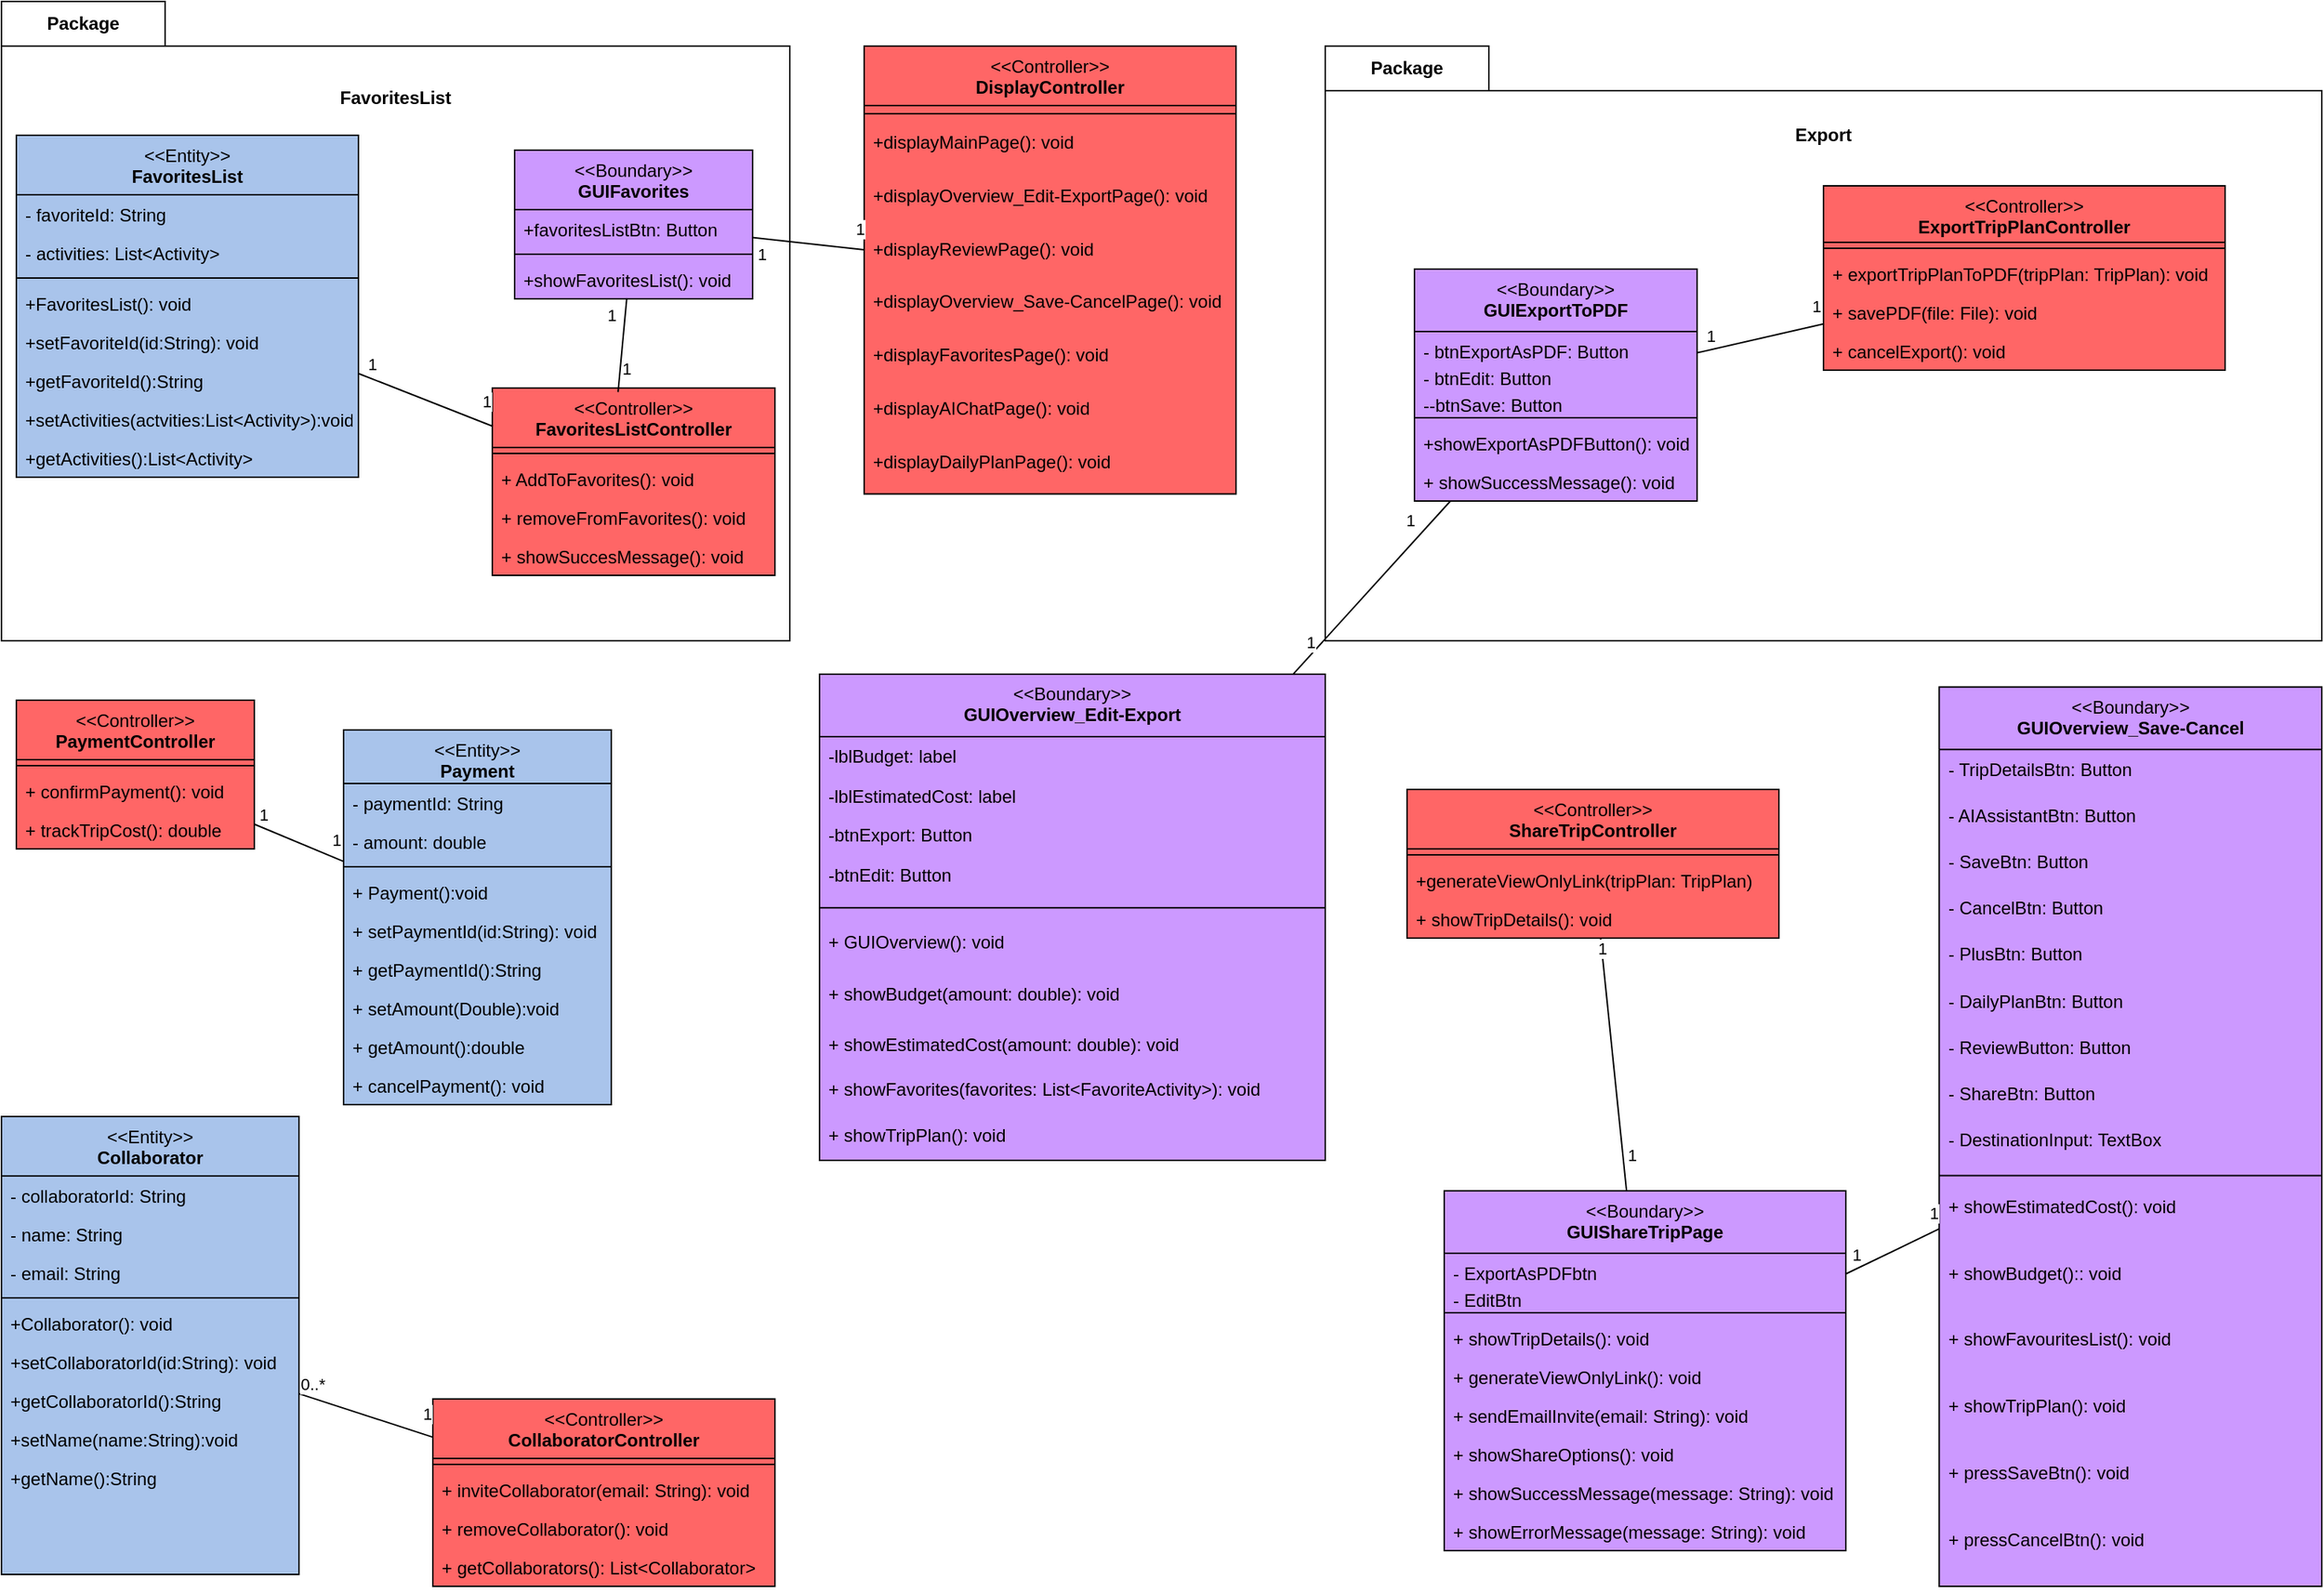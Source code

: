 <mxfile version="27.0.1">
  <diagram id="OCz1P7rmvMZtuBBhULyK" name="Misc.">
    <mxGraphModel dx="261" dy="440" grid="1" gridSize="10" guides="1" tooltips="1" connect="1" arrows="1" fold="1" page="1" pageScale="1" pageWidth="850" pageHeight="1100" math="0" shadow="0">
      <root>
        <mxCell id="0" />
        <mxCell id="1" parent="0" />
        <mxCell id="Nj9UKXpMkEq9dp0DdU1a-1" value="Package" style="shape=folder;fontStyle=1;tabWidth=110;tabHeight=30;tabPosition=left;html=1;boundedLbl=1;labelInHeader=1;container=1;collapsible=0;whiteSpace=wrap;" parent="1" vertex="1">
          <mxGeometry x="930" y="10" width="530" height="430" as="geometry" />
        </mxCell>
        <mxCell id="Nj9UKXpMkEq9dp0DdU1a-2" value="&lt;b&gt;FavoritesList&lt;/b&gt;" style="html=1;strokeColor=none;resizeWidth=1;resizeHeight=1;fillColor=none;part=1;connectable=0;allowArrows=0;deletable=0;whiteSpace=wrap;" parent="Nj9UKXpMkEq9dp0DdU1a-1" vertex="1">
          <mxGeometry width="530" height="70" relative="1" as="geometry">
            <mxPoint y="30" as="offset" />
          </mxGeometry>
        </mxCell>
        <mxCell id="Nj9UKXpMkEq9dp0DdU1a-3" value="&lt;div&gt;&lt;span style=&quot;font-weight: normal;&quot;&gt;&amp;lt;&amp;lt;Entity&amp;gt;&amp;gt;&lt;/span&gt;&lt;/div&gt;FavoritesList" style="swimlane;fontStyle=1;align=center;verticalAlign=top;childLayout=stackLayout;horizontal=1;startSize=40;horizontalStack=0;resizeParent=1;resizeParentMax=0;resizeLast=0;collapsible=1;marginBottom=0;whiteSpace=wrap;html=1;fillStyle=auto;strokeColor=default;swimlaneFillColor=#A9C4EB;fontFamily=Helvetica;fontSize=12;fontColor=default;fillColor=#A9C4EB;" parent="Nj9UKXpMkEq9dp0DdU1a-1" vertex="1">
          <mxGeometry x="10" y="90" width="230" height="230" as="geometry" />
        </mxCell>
        <mxCell id="Nj9UKXpMkEq9dp0DdU1a-4" value="- favoriteId: String&amp;nbsp;" style="text;align=left;verticalAlign=top;spacingLeft=4;spacingRight=4;overflow=hidden;rotatable=0;points=[[0,0.5],[1,0.5]];portConstraint=eastwest;whiteSpace=wrap;html=1;fillStyle=auto;fontFamily=Helvetica;fontSize=12;fontColor=default;fontStyle=0;horizontal=1;" parent="Nj9UKXpMkEq9dp0DdU1a-3" vertex="1">
          <mxGeometry y="40" width="230" height="26" as="geometry" />
        </mxCell>
        <mxCell id="Nj9UKXpMkEq9dp0DdU1a-5" value="- activities: List&amp;lt;Activity&amp;gt;" style="text;align=left;verticalAlign=top;spacingLeft=4;spacingRight=4;overflow=hidden;rotatable=0;points=[[0,0.5],[1,0.5]];portConstraint=eastwest;whiteSpace=wrap;html=1;fillStyle=auto;fontFamily=Helvetica;fontSize=12;fontColor=default;fontStyle=0;horizontal=1;" parent="Nj9UKXpMkEq9dp0DdU1a-3" vertex="1">
          <mxGeometry y="66" width="230" height="26" as="geometry" />
        </mxCell>
        <mxCell id="Nj9UKXpMkEq9dp0DdU1a-6" value="" style="line;strokeWidth=1;align=center;verticalAlign=top;spacingTop=-1;spacingLeft=3;spacingRight=3;rotatable=0;labelPosition=right;points=[];portConstraint=eastwest;fillStyle=auto;strokeColor=default;swimlaneFillColor=#A9C4EB;fontFamily=Helvetica;fontSize=12;fontColor=default;fontStyle=1;horizontal=1;fillColor=#A9C4EB;" parent="Nj9UKXpMkEq9dp0DdU1a-3" vertex="1">
          <mxGeometry y="92" width="230" height="8" as="geometry" />
        </mxCell>
        <mxCell id="Nj9UKXpMkEq9dp0DdU1a-7" value="+FavoritesList(): void" style="text;align=left;verticalAlign=top;spacingLeft=4;spacingRight=4;overflow=hidden;rotatable=0;points=[[0,0.5],[1,0.5]];portConstraint=eastwest;whiteSpace=wrap;html=1;fillStyle=auto;fontFamily=Helvetica;fontSize=12;fontColor=default;fontStyle=0;horizontal=1;" parent="Nj9UKXpMkEq9dp0DdU1a-3" vertex="1">
          <mxGeometry y="100" width="230" height="26" as="geometry" />
        </mxCell>
        <mxCell id="Nj9UKXpMkEq9dp0DdU1a-8" value="+setFavoriteId(id:String): void" style="text;align=left;verticalAlign=top;spacingLeft=4;spacingRight=4;overflow=hidden;rotatable=0;points=[[0,0.5],[1,0.5]];portConstraint=eastwest;whiteSpace=wrap;html=1;fillStyle=auto;fontFamily=Helvetica;fontSize=12;fontColor=default;fontStyle=0;horizontal=1;" parent="Nj9UKXpMkEq9dp0DdU1a-3" vertex="1">
          <mxGeometry y="126" width="230" height="26" as="geometry" />
        </mxCell>
        <mxCell id="Nj9UKXpMkEq9dp0DdU1a-9" value="+getFavoriteId():String" style="text;align=left;verticalAlign=top;spacingLeft=4;spacingRight=4;overflow=hidden;rotatable=0;points=[[0,0.5],[1,0.5]];portConstraint=eastwest;whiteSpace=wrap;html=1;fillStyle=auto;fontFamily=Helvetica;fontSize=12;fontColor=default;fontStyle=0;horizontal=1;" parent="Nj9UKXpMkEq9dp0DdU1a-3" vertex="1">
          <mxGeometry y="152" width="230" height="26" as="geometry" />
        </mxCell>
        <mxCell id="Nj9UKXpMkEq9dp0DdU1a-10" value="+setActivities(actvities:List&amp;lt;Activity&amp;gt;):void" style="text;align=left;verticalAlign=top;spacingLeft=4;spacingRight=4;overflow=hidden;rotatable=0;points=[[0,0.5],[1,0.5]];portConstraint=eastwest;whiteSpace=wrap;html=1;fillStyle=auto;fontFamily=Helvetica;fontSize=12;fontColor=default;fontStyle=0;horizontal=1;" parent="Nj9UKXpMkEq9dp0DdU1a-3" vertex="1">
          <mxGeometry y="178" width="230" height="26" as="geometry" />
        </mxCell>
        <mxCell id="Nj9UKXpMkEq9dp0DdU1a-11" value="+getActivities():List&amp;lt;Activity&amp;gt;" style="text;align=left;verticalAlign=top;spacingLeft=4;spacingRight=4;overflow=hidden;rotatable=0;points=[[0,0.5],[1,0.5]];portConstraint=eastwest;whiteSpace=wrap;html=1;fillStyle=auto;fontFamily=Helvetica;fontSize=12;fontColor=default;fontStyle=0;horizontal=1;" parent="Nj9UKXpMkEq9dp0DdU1a-3" vertex="1">
          <mxGeometry y="204" width="230" height="26" as="geometry" />
        </mxCell>
        <mxCell id="Nj9UKXpMkEq9dp0DdU1a-12" value="&lt;div&gt;&lt;span style=&quot;font-weight: normal;&quot;&gt;&amp;lt;&amp;lt;Controller&amp;gt;&amp;gt;&lt;/span&gt;&lt;/div&gt;FavoritesListController" style="swimlane;fontStyle=1;align=center;verticalAlign=top;childLayout=stackLayout;horizontal=1;startSize=40;horizontalStack=0;resizeParent=1;resizeParentMax=0;resizeLast=0;collapsible=1;marginBottom=0;whiteSpace=wrap;html=1;strokeColor=default;swimlaneFillColor=#FF6666;fontFamily=Helvetica;fontSize=12;fontColor=default;fillColor=#FF6666;" parent="Nj9UKXpMkEq9dp0DdU1a-1" vertex="1">
          <mxGeometry x="330" y="260" width="190" height="126" as="geometry" />
        </mxCell>
        <mxCell id="Nj9UKXpMkEq9dp0DdU1a-13" value="" style="line;strokeWidth=1;fillColor=#FF6666;align=center;verticalAlign=top;spacingTop=-1;spacingLeft=3;spacingRight=3;rotatable=0;labelPosition=right;points=[];portConstraint=eastwest;strokeColor=default;swimlaneFillColor=#FF6666;fontFamily=Helvetica;fontSize=12;fontColor=default;fontStyle=1;horizontal=1;" parent="Nj9UKXpMkEq9dp0DdU1a-12" vertex="1">
          <mxGeometry y="40" width="190" height="8" as="geometry" />
        </mxCell>
        <mxCell id="Nj9UKXpMkEq9dp0DdU1a-14" value="+ AddToFavorites(): void" style="text;strokeColor=none;fillColor=none;align=left;verticalAlign=top;spacingLeft=4;spacingRight=4;overflow=hidden;rotatable=0;points=[[0,0.5],[1,0.5]];portConstraint=eastwest;whiteSpace=wrap;html=1;fontFamily=Helvetica;fontSize=12;fontColor=default;fontStyle=0;horizontal=1;" parent="Nj9UKXpMkEq9dp0DdU1a-12" vertex="1">
          <mxGeometry y="48" width="190" height="26" as="geometry" />
        </mxCell>
        <mxCell id="Nj9UKXpMkEq9dp0DdU1a-15" value="+ removeFromFavorites(): void" style="text;strokeColor=none;fillColor=none;align=left;verticalAlign=top;spacingLeft=4;spacingRight=4;overflow=hidden;rotatable=0;points=[[0,0.5],[1,0.5]];portConstraint=eastwest;whiteSpace=wrap;html=1;fontFamily=Helvetica;fontSize=12;fontColor=default;fontStyle=0;horizontal=1;" parent="Nj9UKXpMkEq9dp0DdU1a-12" vertex="1">
          <mxGeometry y="74" width="190" height="26" as="geometry" />
        </mxCell>
        <mxCell id="Nj9UKXpMkEq9dp0DdU1a-16" value="+ showSuccesMessage(): void" style="text;strokeColor=none;fillColor=none;align=left;verticalAlign=top;spacingLeft=4;spacingRight=4;overflow=hidden;rotatable=0;points=[[0,0.5],[1,0.5]];portConstraint=eastwest;whiteSpace=wrap;html=1;fontFamily=Helvetica;fontSize=12;fontColor=default;fontStyle=0;horizontal=1;" parent="Nj9UKXpMkEq9dp0DdU1a-12" vertex="1">
          <mxGeometry y="100" width="190" height="26" as="geometry" />
        </mxCell>
        <mxCell id="t4q9gU3pqCjdryQjVGfr-1" value="" style="endArrow=none;html=1;rounded=0;" parent="Nj9UKXpMkEq9dp0DdU1a-1" source="Nj9UKXpMkEq9dp0DdU1a-12" target="Nj9UKXpMkEq9dp0DdU1a-3" edge="1">
          <mxGeometry relative="1" as="geometry">
            <mxPoint x="-240" y="302" as="sourcePoint" />
            <mxPoint x="-540" y="280" as="targetPoint" />
          </mxGeometry>
        </mxCell>
        <mxCell id="t4q9gU3pqCjdryQjVGfr-2" value="1" style="edgeLabel;html=1;align=center;verticalAlign=middle;resizable=0;points=[];" parent="t4q9gU3pqCjdryQjVGfr-1" connectable="0" vertex="1">
          <mxGeometry x="0.799" y="1" relative="1" as="geometry">
            <mxPoint y="-11" as="offset" />
          </mxGeometry>
        </mxCell>
        <mxCell id="t4q9gU3pqCjdryQjVGfr-3" value="1" style="edgeLabel;html=1;align=center;verticalAlign=middle;resizable=0;points=[];" parent="t4q9gU3pqCjdryQjVGfr-1" connectable="0" vertex="1">
          <mxGeometry x="-0.841" y="-3" relative="1" as="geometry">
            <mxPoint x="2" y="-11" as="offset" />
          </mxGeometry>
        </mxCell>
        <mxCell id="DK41_B0zvULmVPki6187-1" value="&lt;div&gt;&lt;span style=&quot;font-weight: normal;&quot;&gt;&amp;lt;&amp;lt;Boundary&amp;gt;&amp;gt;&lt;/span&gt;&lt;/div&gt;GUIFavorites" style="swimlane;fontStyle=1;align=center;verticalAlign=top;childLayout=stackLayout;horizontal=1;startSize=40;horizontalStack=0;resizeParent=1;resizeParentMax=0;resizeLast=0;collapsible=1;marginBottom=0;whiteSpace=wrap;html=1;swimlaneFillColor=#CC99FF;fillColor=#CC99FF;" parent="Nj9UKXpMkEq9dp0DdU1a-1" vertex="1">
          <mxGeometry x="345" y="100" width="160" height="100" as="geometry" />
        </mxCell>
        <mxCell id="DK41_B0zvULmVPki6187-2" value="+favoritesListBtn: Button" style="text;strokeColor=none;fillColor=none;align=left;verticalAlign=top;spacingLeft=4;spacingRight=4;overflow=hidden;rotatable=0;points=[[0,0.5],[1,0.5]];portConstraint=eastwest;whiteSpace=wrap;html=1;" parent="DK41_B0zvULmVPki6187-1" vertex="1">
          <mxGeometry y="40" width="160" height="26" as="geometry" />
        </mxCell>
        <mxCell id="DK41_B0zvULmVPki6187-3" value="" style="line;strokeWidth=1;fillColor=none;align=left;verticalAlign=middle;spacingTop=-1;spacingLeft=3;spacingRight=3;rotatable=0;labelPosition=right;points=[];portConstraint=eastwest;strokeColor=inherit;" parent="DK41_B0zvULmVPki6187-1" vertex="1">
          <mxGeometry y="66" width="160" height="8" as="geometry" />
        </mxCell>
        <mxCell id="DK41_B0zvULmVPki6187-4" value="&lt;div&gt;+showFavoritesList(): void&lt;/div&gt;" style="text;strokeColor=none;fillColor=none;align=left;verticalAlign=top;spacingLeft=4;spacingRight=4;overflow=hidden;rotatable=0;points=[[0,0.5],[1,0.5]];portConstraint=eastwest;whiteSpace=wrap;html=1;" parent="DK41_B0zvULmVPki6187-1" vertex="1">
          <mxGeometry y="74" width="160" height="26" as="geometry" />
        </mxCell>
        <mxCell id="DK41_B0zvULmVPki6187-5" value="" style="endArrow=none;html=1;rounded=0;exitX=0.445;exitY=0.021;exitDx=0;exitDy=0;exitPerimeter=0;" parent="Nj9UKXpMkEq9dp0DdU1a-1" source="Nj9UKXpMkEq9dp0DdU1a-12" target="DK41_B0zvULmVPki6187-1" edge="1">
          <mxGeometry relative="1" as="geometry">
            <mxPoint x="340" y="296" as="sourcePoint" />
            <mxPoint x="250" y="260" as="targetPoint" />
          </mxGeometry>
        </mxCell>
        <mxCell id="DK41_B0zvULmVPki6187-6" value="1" style="edgeLabel;html=1;align=center;verticalAlign=middle;resizable=0;points=[];" parent="DK41_B0zvULmVPki6187-5" connectable="0" vertex="1">
          <mxGeometry x="0.799" y="1" relative="1" as="geometry">
            <mxPoint x="-9" y="4" as="offset" />
          </mxGeometry>
        </mxCell>
        <mxCell id="DK41_B0zvULmVPki6187-7" value="1" style="edgeLabel;html=1;align=center;verticalAlign=middle;resizable=0;points=[];" parent="DK41_B0zvULmVPki6187-5" connectable="0" vertex="1">
          <mxGeometry x="-0.841" y="-3" relative="1" as="geometry">
            <mxPoint x="2" y="-11" as="offset" />
          </mxGeometry>
        </mxCell>
        <mxCell id="r5ImnMp_yEsHEYxGEZ36-1" value="&lt;div&gt;&lt;span style=&quot;font-weight: normal;&quot;&gt;&amp;lt;&amp;lt;Controller&amp;gt;&amp;gt;&lt;/span&gt;&lt;/div&gt;PaymentController" style="swimlane;fontStyle=1;align=center;verticalAlign=top;childLayout=stackLayout;horizontal=1;startSize=40;horizontalStack=0;resizeParent=1;resizeParentMax=0;resizeLast=0;collapsible=1;marginBottom=0;whiteSpace=wrap;html=1;swimlaneFillColor=#FF6666;fillColor=#FF6666;" parent="1" vertex="1">
          <mxGeometry x="940" y="480" width="160" height="100" as="geometry" />
        </mxCell>
        <mxCell id="r5ImnMp_yEsHEYxGEZ36-2" value="" style="line;strokeWidth=1;fillColor=none;align=left;verticalAlign=middle;spacingTop=-1;spacingLeft=3;spacingRight=3;rotatable=0;labelPosition=right;points=[];portConstraint=eastwest;strokeColor=inherit;" parent="r5ImnMp_yEsHEYxGEZ36-1" vertex="1">
          <mxGeometry y="40" width="160" height="8" as="geometry" />
        </mxCell>
        <mxCell id="r5ImnMp_yEsHEYxGEZ36-3" value="+ confirmPayment(): void" style="text;strokeColor=none;fillColor=none;align=left;verticalAlign=top;spacingLeft=4;spacingRight=4;overflow=hidden;rotatable=0;points=[[0,0.5],[1,0.5]];portConstraint=eastwest;whiteSpace=wrap;html=1;" parent="r5ImnMp_yEsHEYxGEZ36-1" vertex="1">
          <mxGeometry y="48" width="160" height="26" as="geometry" />
        </mxCell>
        <mxCell id="r5ImnMp_yEsHEYxGEZ36-4" value="+ trackTripCost(): double" style="text;strokeColor=none;fillColor=none;align=left;verticalAlign=top;spacingLeft=4;spacingRight=4;overflow=hidden;rotatable=0;points=[[0,0.5],[1,0.5]];portConstraint=eastwest;whiteSpace=wrap;html=1;" parent="r5ImnMp_yEsHEYxGEZ36-1" vertex="1">
          <mxGeometry y="74" width="160" height="26" as="geometry" />
        </mxCell>
        <mxCell id="r5ImnMp_yEsHEYxGEZ36-5" value="&lt;div&gt;&lt;span style=&quot;font-weight: normal;&quot;&gt;&amp;lt;&amp;lt;Entity&amp;gt;&amp;gt;&lt;/span&gt;&lt;/div&gt;Payment" style="swimlane;fontStyle=1;align=center;verticalAlign=top;childLayout=stackLayout;horizontal=1;startSize=36;horizontalStack=0;resizeParent=1;resizeParentMax=0;resizeLast=0;collapsible=1;marginBottom=0;whiteSpace=wrap;html=1;fillStyle=auto;strokeColor=default;swimlaneFillColor=#A9C4EB;fontFamily=Helvetica;fontSize=12;fontColor=default;fillColor=#A9C4EB;" parent="1" vertex="1">
          <mxGeometry x="1160" y="500" width="180" height="252" as="geometry" />
        </mxCell>
        <mxCell id="r5ImnMp_yEsHEYxGEZ36-6" value="- paymentId: String" style="text;align=left;verticalAlign=top;spacingLeft=4;spacingRight=4;overflow=hidden;rotatable=0;points=[[0,0.5],[1,0.5]];portConstraint=eastwest;whiteSpace=wrap;html=1;fillStyle=auto;fontFamily=Helvetica;fontSize=12;fontColor=default;fontStyle=0;horizontal=1;" parent="r5ImnMp_yEsHEYxGEZ36-5" vertex="1">
          <mxGeometry y="36" width="180" height="26" as="geometry" />
        </mxCell>
        <mxCell id="r5ImnMp_yEsHEYxGEZ36-7" value="- amount: double" style="text;align=left;verticalAlign=top;spacingLeft=4;spacingRight=4;overflow=hidden;rotatable=0;points=[[0,0.5],[1,0.5]];portConstraint=eastwest;whiteSpace=wrap;html=1;fillStyle=auto;fontFamily=Helvetica;fontSize=12;fontColor=default;fontStyle=0;horizontal=1;" parent="r5ImnMp_yEsHEYxGEZ36-5" vertex="1">
          <mxGeometry y="62" width="180" height="26" as="geometry" />
        </mxCell>
        <mxCell id="r5ImnMp_yEsHEYxGEZ36-8" value="" style="line;strokeWidth=1;align=center;verticalAlign=top;spacingTop=-1;spacingLeft=3;spacingRight=3;rotatable=0;labelPosition=right;points=[];portConstraint=eastwest;fillStyle=auto;strokeColor=default;swimlaneFillColor=#A9C4EB;fontFamily=Helvetica;fontSize=12;fontColor=default;fontStyle=1;horizontal=1;fillColor=#A9C4EB;" parent="r5ImnMp_yEsHEYxGEZ36-5" vertex="1">
          <mxGeometry y="88" width="180" height="8" as="geometry" />
        </mxCell>
        <mxCell id="r5ImnMp_yEsHEYxGEZ36-9" value="+ Payment():void" style="text;align=left;verticalAlign=top;spacingLeft=4;spacingRight=4;overflow=hidden;rotatable=0;points=[[0,0.5],[1,0.5]];portConstraint=eastwest;whiteSpace=wrap;html=1;fillStyle=auto;fontFamily=Helvetica;fontSize=12;fontColor=default;fontStyle=0;horizontal=1;" parent="r5ImnMp_yEsHEYxGEZ36-5" vertex="1">
          <mxGeometry y="96" width="180" height="26" as="geometry" />
        </mxCell>
        <mxCell id="r5ImnMp_yEsHEYxGEZ36-10" value="+ setPaymentId(id:String): void" style="text;align=left;verticalAlign=top;spacingLeft=4;spacingRight=4;overflow=hidden;rotatable=0;points=[[0,0.5],[1,0.5]];portConstraint=eastwest;whiteSpace=wrap;html=1;fillStyle=auto;fontFamily=Helvetica;fontSize=12;fontColor=default;fontStyle=0;horizontal=1;" parent="r5ImnMp_yEsHEYxGEZ36-5" vertex="1">
          <mxGeometry y="122" width="180" height="26" as="geometry" />
        </mxCell>
        <mxCell id="r5ImnMp_yEsHEYxGEZ36-11" value="+ getPaymentId():String" style="text;align=left;verticalAlign=top;spacingLeft=4;spacingRight=4;overflow=hidden;rotatable=0;points=[[0,0.5],[1,0.5]];portConstraint=eastwest;whiteSpace=wrap;html=1;fillStyle=auto;fontFamily=Helvetica;fontSize=12;fontColor=default;fontStyle=0;horizontal=1;" parent="r5ImnMp_yEsHEYxGEZ36-5" vertex="1">
          <mxGeometry y="148" width="180" height="26" as="geometry" />
        </mxCell>
        <mxCell id="r5ImnMp_yEsHEYxGEZ36-12" value="+ setAmount(Double):void" style="text;align=left;verticalAlign=top;spacingLeft=4;spacingRight=4;overflow=hidden;rotatable=0;points=[[0,0.5],[1,0.5]];portConstraint=eastwest;whiteSpace=wrap;html=1;fillStyle=auto;fontFamily=Helvetica;fontSize=12;fontColor=default;fontStyle=0;horizontal=1;" parent="r5ImnMp_yEsHEYxGEZ36-5" vertex="1">
          <mxGeometry y="174" width="180" height="26" as="geometry" />
        </mxCell>
        <mxCell id="r5ImnMp_yEsHEYxGEZ36-13" value="+ getAmount():double" style="text;align=left;verticalAlign=top;spacingLeft=4;spacingRight=4;overflow=hidden;rotatable=0;points=[[0,0.5],[1,0.5]];portConstraint=eastwest;whiteSpace=wrap;html=1;fillStyle=auto;fontFamily=Helvetica;fontSize=12;fontColor=default;fontStyle=0;horizontal=1;" parent="r5ImnMp_yEsHEYxGEZ36-5" vertex="1">
          <mxGeometry y="200" width="180" height="26" as="geometry" />
        </mxCell>
        <mxCell id="r5ImnMp_yEsHEYxGEZ36-14" value="+ cancelPayment(): void" style="text;align=left;verticalAlign=top;spacingLeft=4;spacingRight=4;overflow=hidden;rotatable=0;points=[[0,0.5],[1,0.5]];portConstraint=eastwest;whiteSpace=wrap;html=1;fillStyle=auto;fontFamily=Helvetica;fontSize=12;fontColor=default;fontStyle=0;horizontal=1;" parent="r5ImnMp_yEsHEYxGEZ36-5" vertex="1">
          <mxGeometry y="226" width="180" height="26" as="geometry" />
        </mxCell>
        <mxCell id="N2tU5_p3Ip1Ud2DdEB64-1" value="&lt;div&gt;&lt;span style=&quot;font-weight: normal;&quot;&gt;&amp;lt;&amp;lt;Entity&amp;gt;&amp;gt;&lt;/span&gt;&lt;/div&gt;Collaborator" style="swimlane;fontStyle=1;align=center;verticalAlign=top;childLayout=stackLayout;horizontal=1;startSize=40;horizontalStack=0;resizeParent=1;resizeParentMax=0;resizeLast=0;collapsible=1;marginBottom=0;whiteSpace=wrap;html=1;fillStyle=auto;strokeColor=default;swimlaneFillColor=#A9C4EB;fontFamily=Helvetica;fontSize=12;fontColor=default;fillColor=#A9C4EB;" parent="1" vertex="1">
          <mxGeometry x="930" y="760" width="200" height="308" as="geometry" />
        </mxCell>
        <mxCell id="N2tU5_p3Ip1Ud2DdEB64-2" value="- collaboratorId: String" style="text;align=left;verticalAlign=top;spacingLeft=4;spacingRight=4;overflow=hidden;rotatable=0;points=[[0,0.5],[1,0.5]];portConstraint=eastwest;whiteSpace=wrap;html=1;fillStyle=auto;fontFamily=Helvetica;fontSize=12;fontColor=default;fontStyle=0;horizontal=1;" parent="N2tU5_p3Ip1Ud2DdEB64-1" vertex="1">
          <mxGeometry y="40" width="200" height="26" as="geometry" />
        </mxCell>
        <mxCell id="N2tU5_p3Ip1Ud2DdEB64-3" value="- name: String" style="text;align=left;verticalAlign=top;spacingLeft=4;spacingRight=4;overflow=hidden;rotatable=0;points=[[0,0.5],[1,0.5]];portConstraint=eastwest;whiteSpace=wrap;html=1;fillStyle=auto;fontFamily=Helvetica;fontSize=12;fontColor=default;fontStyle=0;horizontal=1;" parent="N2tU5_p3Ip1Ud2DdEB64-1" vertex="1">
          <mxGeometry y="66" width="200" height="26" as="geometry" />
        </mxCell>
        <mxCell id="N2tU5_p3Ip1Ud2DdEB64-4" value="- email: String" style="text;align=left;verticalAlign=top;spacingLeft=4;spacingRight=4;overflow=hidden;rotatable=0;points=[[0,0.5],[1,0.5]];portConstraint=eastwest;whiteSpace=wrap;html=1;fillStyle=auto;fontFamily=Helvetica;fontSize=12;fontColor=default;fontStyle=0;horizontal=1;" parent="N2tU5_p3Ip1Ud2DdEB64-1" vertex="1">
          <mxGeometry y="92" width="200" height="26" as="geometry" />
        </mxCell>
        <mxCell id="N2tU5_p3Ip1Ud2DdEB64-5" value="" style="line;strokeWidth=1;align=center;verticalAlign=top;spacingTop=-1;spacingLeft=3;spacingRight=3;rotatable=0;labelPosition=right;points=[];portConstraint=eastwest;fillStyle=auto;strokeColor=default;swimlaneFillColor=#A9C4EB;fontFamily=Helvetica;fontSize=12;fontColor=default;fontStyle=1;horizontal=1;fillColor=#A9C4EB;" parent="N2tU5_p3Ip1Ud2DdEB64-1" vertex="1">
          <mxGeometry y="118" width="200" height="8" as="geometry" />
        </mxCell>
        <mxCell id="N2tU5_p3Ip1Ud2DdEB64-6" value="+Collaborator(): void" style="text;align=left;verticalAlign=top;spacingLeft=4;spacingRight=4;overflow=hidden;rotatable=0;points=[[0,0.5],[1,0.5]];portConstraint=eastwest;whiteSpace=wrap;html=1;fillStyle=auto;fontFamily=Helvetica;fontSize=12;fontColor=default;fontStyle=0;horizontal=1;" parent="N2tU5_p3Ip1Ud2DdEB64-1" vertex="1">
          <mxGeometry y="126" width="200" height="26" as="geometry" />
        </mxCell>
        <mxCell id="N2tU5_p3Ip1Ud2DdEB64-7" value="+setCollaboratorId(id:String): void" style="text;align=left;verticalAlign=top;spacingLeft=4;spacingRight=4;overflow=hidden;rotatable=0;points=[[0,0.5],[1,0.5]];portConstraint=eastwest;whiteSpace=wrap;html=1;fillStyle=auto;fontFamily=Helvetica;fontSize=12;fontColor=default;fontStyle=0;horizontal=1;" parent="N2tU5_p3Ip1Ud2DdEB64-1" vertex="1">
          <mxGeometry y="152" width="200" height="26" as="geometry" />
        </mxCell>
        <mxCell id="N2tU5_p3Ip1Ud2DdEB64-8" value="+getCollaboratorId():String" style="text;align=left;verticalAlign=top;spacingLeft=4;spacingRight=4;overflow=hidden;rotatable=0;points=[[0,0.5],[1,0.5]];portConstraint=eastwest;whiteSpace=wrap;html=1;fillStyle=auto;fontFamily=Helvetica;fontSize=12;fontColor=default;fontStyle=0;horizontal=1;" parent="N2tU5_p3Ip1Ud2DdEB64-1" vertex="1">
          <mxGeometry y="178" width="200" height="26" as="geometry" />
        </mxCell>
        <mxCell id="N2tU5_p3Ip1Ud2DdEB64-9" value="+setName(name:String):void" style="text;align=left;verticalAlign=top;spacingLeft=4;spacingRight=4;overflow=hidden;rotatable=0;points=[[0,0.5],[1,0.5]];portConstraint=eastwest;whiteSpace=wrap;html=1;fillStyle=auto;fontFamily=Helvetica;fontSize=12;fontColor=default;fontStyle=0;horizontal=1;" parent="N2tU5_p3Ip1Ud2DdEB64-1" vertex="1">
          <mxGeometry y="204" width="200" height="26" as="geometry" />
        </mxCell>
        <mxCell id="N2tU5_p3Ip1Ud2DdEB64-10" value="+getName():String" style="text;align=left;verticalAlign=top;spacingLeft=4;spacingRight=4;overflow=hidden;rotatable=0;points=[[0,0.5],[1,0.5]];portConstraint=eastwest;whiteSpace=wrap;html=1;fillStyle=auto;fontFamily=Helvetica;fontSize=12;fontColor=default;fontStyle=0;horizontal=1;" parent="N2tU5_p3Ip1Ud2DdEB64-1" vertex="1">
          <mxGeometry y="230" width="200" height="26" as="geometry" />
        </mxCell>
        <mxCell id="N2tU5_p3Ip1Ud2DdEB64-11" style="text;align=left;verticalAlign=top;spacingLeft=4;spacingRight=4;overflow=hidden;rotatable=0;points=[[0,0.5],[1,0.5]];portConstraint=eastwest;whiteSpace=wrap;html=1;fillStyle=auto;fontFamily=Helvetica;fontSize=12;fontColor=default;fontStyle=0;horizontal=1;" parent="N2tU5_p3Ip1Ud2DdEB64-1" vertex="1">
          <mxGeometry y="256" width="200" height="26" as="geometry" />
        </mxCell>
        <mxCell id="N2tU5_p3Ip1Ud2DdEB64-12" style="text;align=left;verticalAlign=top;spacingLeft=4;spacingRight=4;overflow=hidden;rotatable=0;points=[[0,0.5],[1,0.5]];portConstraint=eastwest;whiteSpace=wrap;html=1;fillStyle=auto;fontFamily=Helvetica;fontSize=12;fontColor=default;fontStyle=0;horizontal=1;" parent="N2tU5_p3Ip1Ud2DdEB64-1" vertex="1">
          <mxGeometry y="282" width="200" height="26" as="geometry" />
        </mxCell>
        <mxCell id="N2tU5_p3Ip1Ud2DdEB64-13" value="&lt;div&gt;&lt;span style=&quot;font-weight: normal;&quot;&gt;&amp;lt;&amp;lt;Controller&amp;gt;&amp;gt;&lt;/span&gt;&lt;/div&gt;CollaboratorController" style="swimlane;fontStyle=1;align=center;verticalAlign=top;childLayout=stackLayout;horizontal=1;startSize=40;horizontalStack=0;resizeParent=1;resizeParentMax=0;resizeLast=0;collapsible=1;marginBottom=0;whiteSpace=wrap;html=1;strokeColor=default;swimlaneFillColor=#FF6666;fontFamily=Helvetica;fontSize=12;fontColor=default;fillColor=#FF6666;" parent="1" vertex="1">
          <mxGeometry x="1220" y="950" width="230" height="126" as="geometry" />
        </mxCell>
        <mxCell id="N2tU5_p3Ip1Ud2DdEB64-14" value="" style="line;strokeWidth=1;fillColor=#FF6666;align=center;verticalAlign=top;spacingTop=-1;spacingLeft=3;spacingRight=3;rotatable=0;labelPosition=right;points=[];portConstraint=eastwest;strokeColor=default;swimlaneFillColor=#FF6666;fontFamily=Helvetica;fontSize=12;fontColor=default;fontStyle=1;horizontal=1;" parent="N2tU5_p3Ip1Ud2DdEB64-13" vertex="1">
          <mxGeometry y="40" width="230" height="8" as="geometry" />
        </mxCell>
        <mxCell id="N2tU5_p3Ip1Ud2DdEB64-15" value="+ inviteCollaborator(email: String): void" style="text;strokeColor=none;fillColor=none;align=left;verticalAlign=top;spacingLeft=4;spacingRight=4;overflow=hidden;rotatable=0;points=[[0,0.5],[1,0.5]];portConstraint=eastwest;whiteSpace=wrap;html=1;fontFamily=Helvetica;fontSize=12;fontColor=default;fontStyle=0;horizontal=1;" parent="N2tU5_p3Ip1Ud2DdEB64-13" vertex="1">
          <mxGeometry y="48" width="230" height="26" as="geometry" />
        </mxCell>
        <mxCell id="N2tU5_p3Ip1Ud2DdEB64-16" value="+ removeCollaborator(): void" style="text;strokeColor=none;fillColor=none;align=left;verticalAlign=top;spacingLeft=4;spacingRight=4;overflow=hidden;rotatable=0;points=[[0,0.5],[1,0.5]];portConstraint=eastwest;whiteSpace=wrap;html=1;fontFamily=Helvetica;fontSize=12;fontColor=default;fontStyle=0;horizontal=1;" parent="N2tU5_p3Ip1Ud2DdEB64-13" vertex="1">
          <mxGeometry y="74" width="230" height="26" as="geometry" />
        </mxCell>
        <mxCell id="N2tU5_p3Ip1Ud2DdEB64-17" value="+ getCollaborators(): List&amp;lt;Collaborator&amp;gt;" style="text;strokeColor=none;fillColor=none;align=left;verticalAlign=top;spacingLeft=4;spacingRight=4;overflow=hidden;rotatable=0;points=[[0,0.5],[1,0.5]];portConstraint=eastwest;whiteSpace=wrap;html=1;fontFamily=Helvetica;fontSize=12;fontColor=default;fontStyle=0;horizontal=1;" parent="N2tU5_p3Ip1Ud2DdEB64-13" vertex="1">
          <mxGeometry y="100" width="230" height="26" as="geometry" />
        </mxCell>
        <mxCell id="CmZ3zqvOnHubnOAkl34x-1" value="Package" style="shape=folder;fontStyle=1;tabWidth=110;tabHeight=30;tabPosition=left;html=1;boundedLbl=1;labelInHeader=1;container=1;collapsible=0;whiteSpace=wrap;" parent="1" vertex="1">
          <mxGeometry x="1820" y="40" width="670" height="400" as="geometry" />
        </mxCell>
        <mxCell id="CmZ3zqvOnHubnOAkl34x-2" value="&lt;b&gt;Export&lt;/b&gt;" style="html=1;strokeColor=none;resizeWidth=1;resizeHeight=1;fillColor=none;part=1;connectable=0;allowArrows=0;deletable=0;whiteSpace=wrap;" parent="CmZ3zqvOnHubnOAkl34x-1" vertex="1">
          <mxGeometry width="670" height="60" relative="1" as="geometry">
            <mxPoint y="30" as="offset" />
          </mxGeometry>
        </mxCell>
        <mxCell id="CmZ3zqvOnHubnOAkl34x-3" value="&lt;div&gt;&lt;span style=&quot;font-weight: normal;&quot;&gt;&amp;lt;&amp;lt;Controller&amp;gt;&amp;gt;&lt;/span&gt;&lt;/div&gt;ExportTripPlanController" style="swimlane;fontStyle=1;align=center;verticalAlign=top;childLayout=stackLayout;horizontal=1;startSize=38;horizontalStack=0;resizeParent=1;resizeParentMax=0;resizeLast=0;collapsible=1;marginBottom=0;whiteSpace=wrap;html=1;strokeColor=default;swimlaneFillColor=#FF6666;fontFamily=Helvetica;fontSize=12;fontColor=default;fillColor=#FF6666;" parent="CmZ3zqvOnHubnOAkl34x-1" vertex="1">
          <mxGeometry x="335" y="94" width="270" height="124" as="geometry" />
        </mxCell>
        <mxCell id="CmZ3zqvOnHubnOAkl34x-4" value="" style="line;strokeWidth=1;fillColor=#FF6666;align=center;verticalAlign=top;spacingTop=-1;spacingLeft=3;spacingRight=3;rotatable=0;labelPosition=right;points=[];portConstraint=eastwest;strokeColor=default;swimlaneFillColor=#FF6666;fontFamily=Helvetica;fontSize=12;fontColor=default;fontStyle=1;horizontal=1;" parent="CmZ3zqvOnHubnOAkl34x-3" vertex="1">
          <mxGeometry y="38" width="270" height="8" as="geometry" />
        </mxCell>
        <mxCell id="CmZ3zqvOnHubnOAkl34x-5" value="+&amp;nbsp;exportTripPlanToPDF(tripPlan: TripPlan): void" style="text;strokeColor=none;fillColor=none;align=left;verticalAlign=top;spacingLeft=4;spacingRight=4;overflow=hidden;rotatable=0;points=[[0,0.5],[1,0.5]];portConstraint=eastwest;whiteSpace=wrap;html=1;fontFamily=Helvetica;fontSize=12;fontColor=default;fontStyle=0;horizontal=1;" parent="CmZ3zqvOnHubnOAkl34x-3" vertex="1">
          <mxGeometry y="46" width="270" height="26" as="geometry" />
        </mxCell>
        <mxCell id="CmZ3zqvOnHubnOAkl34x-6" value="+&amp;nbsp;savePDF(file: File): void" style="text;strokeColor=none;fillColor=none;align=left;verticalAlign=top;spacingLeft=4;spacingRight=4;overflow=hidden;rotatable=0;points=[[0,0.5],[1,0.5]];portConstraint=eastwest;whiteSpace=wrap;html=1;fontFamily=Helvetica;fontSize=12;fontColor=default;fontStyle=0;horizontal=1;" parent="CmZ3zqvOnHubnOAkl34x-3" vertex="1">
          <mxGeometry y="72" width="270" height="26" as="geometry" />
        </mxCell>
        <mxCell id="CmZ3zqvOnHubnOAkl34x-7" value="+&amp;nbsp;cancelExport(): void" style="text;strokeColor=none;fillColor=none;align=left;verticalAlign=top;spacingLeft=4;spacingRight=4;overflow=hidden;rotatable=0;points=[[0,0.5],[1,0.5]];portConstraint=eastwest;whiteSpace=wrap;html=1;fontFamily=Helvetica;fontSize=12;fontColor=default;fontStyle=0;horizontal=1;" parent="CmZ3zqvOnHubnOAkl34x-3" vertex="1">
          <mxGeometry y="98" width="270" height="26" as="geometry" />
        </mxCell>
        <mxCell id="CmZ3zqvOnHubnOAkl34x-8" value="&lt;div&gt;&lt;span style=&quot;font-weight: normal;&quot;&gt;&amp;lt;&amp;lt;Boundary&amp;gt;&amp;gt;&lt;/span&gt;&lt;/div&gt;GUIExportToPDF" style="swimlane;fontStyle=1;align=center;verticalAlign=top;childLayout=stackLayout;horizontal=1;startSize=42;horizontalStack=0;resizeParent=1;resizeParentMax=0;resizeLast=0;collapsible=1;marginBottom=0;whiteSpace=wrap;html=1;strokeColor=default;swimlaneFillColor=#CC99FF;fontFamily=Helvetica;fontSize=12;fontColor=default;fillColor=#CC99FF;" parent="CmZ3zqvOnHubnOAkl34x-1" vertex="1">
          <mxGeometry x="60" y="150" width="190" height="156" as="geometry" />
        </mxCell>
        <mxCell id="CmZ3zqvOnHubnOAkl34x-9" value="- btnExportAsPDF: Button&lt;div&gt;&lt;br&gt;&lt;/div&gt;" style="text;strokeColor=none;fillColor=none;align=left;verticalAlign=top;spacingLeft=4;spacingRight=4;overflow=hidden;rotatable=0;points=[[0,0.5],[1,0.5]];portConstraint=eastwest;whiteSpace=wrap;html=1;fontFamily=Helvetica;fontSize=12;fontColor=default;fontStyle=0;horizontal=1;" parent="CmZ3zqvOnHubnOAkl34x-8" vertex="1">
          <mxGeometry y="42" width="190" height="18" as="geometry" />
        </mxCell>
        <mxCell id="CmZ3zqvOnHubnOAkl34x-10" value="- btnEdit: Button" style="text;strokeColor=none;fillColor=none;align=left;verticalAlign=top;spacingLeft=4;spacingRight=4;overflow=hidden;rotatable=0;points=[[0,0.5],[1,0.5]];portConstraint=eastwest;whiteSpace=wrap;html=1;fontFamily=Helvetica;fontSize=12;fontColor=default;fontStyle=0;horizontal=1;" parent="CmZ3zqvOnHubnOAkl34x-8" vertex="1">
          <mxGeometry y="60" width="190" height="18" as="geometry" />
        </mxCell>
        <mxCell id="CmZ3zqvOnHubnOAkl34x-11" value="--btnSave: Button" style="text;strokeColor=none;fillColor=none;align=left;verticalAlign=top;spacingLeft=4;spacingRight=4;overflow=hidden;rotatable=0;points=[[0,0.5],[1,0.5]];portConstraint=eastwest;whiteSpace=wrap;html=1;fontFamily=Helvetica;fontSize=12;fontColor=default;fontStyle=0;horizontal=1;" parent="CmZ3zqvOnHubnOAkl34x-8" vertex="1">
          <mxGeometry y="78" width="190" height="18" as="geometry" />
        </mxCell>
        <mxCell id="CmZ3zqvOnHubnOAkl34x-12" value="" style="line;strokeWidth=1;fillColor=#CC99FF;align=center;verticalAlign=top;spacingTop=-1;spacingLeft=3;spacingRight=3;rotatable=0;labelPosition=right;points=[];portConstraint=eastwest;strokeColor=default;swimlaneFillColor=#CC99FF;fontFamily=Helvetica;fontSize=12;fontColor=default;fontStyle=1;horizontal=1;" parent="CmZ3zqvOnHubnOAkl34x-8" vertex="1">
          <mxGeometry y="96" width="190" height="8" as="geometry" />
        </mxCell>
        <mxCell id="CmZ3zqvOnHubnOAkl34x-13" value="+showExportAsPDFButton(): void" style="text;strokeColor=none;fillColor=none;align=left;verticalAlign=top;spacingLeft=4;spacingRight=4;overflow=hidden;rotatable=0;points=[[0,0.5],[1,0.5]];portConstraint=eastwest;whiteSpace=wrap;html=1;fontFamily=Helvetica;fontSize=12;fontColor=default;fontStyle=0;horizontal=1;" parent="CmZ3zqvOnHubnOAkl34x-8" vertex="1">
          <mxGeometry y="104" width="190" height="26" as="geometry" />
        </mxCell>
        <mxCell id="CmZ3zqvOnHubnOAkl34x-14" value="+&amp;nbsp;showSuccessMessage(): void" style="text;strokeColor=none;fillColor=none;align=left;verticalAlign=top;spacingLeft=4;spacingRight=4;overflow=hidden;rotatable=0;points=[[0,0.5],[1,0.5]];portConstraint=eastwest;whiteSpace=wrap;html=1;fontFamily=Helvetica;fontSize=12;fontColor=default;fontStyle=0;horizontal=1;" parent="CmZ3zqvOnHubnOAkl34x-8" vertex="1">
          <mxGeometry y="130" width="190" height="26" as="geometry" />
        </mxCell>
        <mxCell id="t4q9gU3pqCjdryQjVGfr-4" value="" style="endArrow=none;html=1;rounded=0;" parent="CmZ3zqvOnHubnOAkl34x-1" source="CmZ3zqvOnHubnOAkl34x-3" target="CmZ3zqvOnHubnOAkl34x-8" edge="1">
          <mxGeometry relative="1" as="geometry">
            <mxPoint x="-343" y="256" as="sourcePoint" />
            <mxPoint x="-433" y="220" as="targetPoint" />
          </mxGeometry>
        </mxCell>
        <mxCell id="t4q9gU3pqCjdryQjVGfr-5" value="1" style="edgeLabel;html=1;align=center;verticalAlign=middle;resizable=0;points=[];" parent="t4q9gU3pqCjdryQjVGfr-4" connectable="0" vertex="1">
          <mxGeometry x="0.799" y="1" relative="1" as="geometry">
            <mxPoint y="-11" as="offset" />
          </mxGeometry>
        </mxCell>
        <mxCell id="t4q9gU3pqCjdryQjVGfr-6" value="1" style="edgeLabel;html=1;align=center;verticalAlign=middle;resizable=0;points=[];" parent="t4q9gU3pqCjdryQjVGfr-4" connectable="0" vertex="1">
          <mxGeometry x="-0.841" y="-3" relative="1" as="geometry">
            <mxPoint x="2" y="-11" as="offset" />
          </mxGeometry>
        </mxCell>
        <mxCell id="QGS-PIBB6VVQDOdavIfZ-1" value="&lt;div&gt;&lt;span style=&quot;font-weight: normal;&quot;&gt;&amp;lt;&amp;lt;Boundary&amp;gt;&amp;gt;&lt;/span&gt;&lt;/div&gt;GUIShareTripPage" style="swimlane;fontStyle=1;align=center;verticalAlign=top;childLayout=stackLayout;horizontal=1;startSize=42;horizontalStack=0;resizeParent=1;resizeParentMax=0;resizeLast=0;collapsible=1;marginBottom=0;whiteSpace=wrap;html=1;strokeColor=default;swimlaneFillColor=#CC99FF;fontFamily=Helvetica;fontSize=12;fontColor=default;fillColor=#CC99FF;" parent="1" vertex="1">
          <mxGeometry x="1900" y="810" width="270" height="242" as="geometry" />
        </mxCell>
        <mxCell id="QGS-PIBB6VVQDOdavIfZ-2" value="- ExportAsPDFbtn&lt;div&gt;&lt;br&gt;&lt;/div&gt;" style="text;strokeColor=none;fillColor=none;align=left;verticalAlign=top;spacingLeft=4;spacingRight=4;overflow=hidden;rotatable=0;points=[[0,0.5],[1,0.5]];portConstraint=eastwest;whiteSpace=wrap;html=1;fontFamily=Helvetica;fontSize=12;fontColor=default;fontStyle=0;horizontal=1;" parent="QGS-PIBB6VVQDOdavIfZ-1" vertex="1">
          <mxGeometry y="42" width="270" height="18" as="geometry" />
        </mxCell>
        <mxCell id="QGS-PIBB6VVQDOdavIfZ-3" value="- EditBtn" style="text;strokeColor=none;fillColor=none;align=left;verticalAlign=top;spacingLeft=4;spacingRight=4;overflow=hidden;rotatable=0;points=[[0,0.5],[1,0.5]];portConstraint=eastwest;whiteSpace=wrap;html=1;fontFamily=Helvetica;fontSize=12;fontColor=default;fontStyle=0;horizontal=1;" parent="QGS-PIBB6VVQDOdavIfZ-1" vertex="1">
          <mxGeometry y="60" width="270" height="18" as="geometry" />
        </mxCell>
        <mxCell id="QGS-PIBB6VVQDOdavIfZ-4" value="" style="line;strokeWidth=1;fillColor=#CC99FF;align=center;verticalAlign=top;spacingTop=-1;spacingLeft=3;spacingRight=3;rotatable=0;labelPosition=right;points=[];portConstraint=eastwest;strokeColor=default;swimlaneFillColor=#CC99FF;fontFamily=Helvetica;fontSize=12;fontColor=default;fontStyle=1;horizontal=1;" parent="QGS-PIBB6VVQDOdavIfZ-1" vertex="1">
          <mxGeometry y="78" width="270" height="8" as="geometry" />
        </mxCell>
        <mxCell id="QGS-PIBB6VVQDOdavIfZ-5" value="+ showTripDetails(): void" style="text;strokeColor=none;fillColor=none;align=left;verticalAlign=top;spacingLeft=4;spacingRight=4;overflow=hidden;rotatable=0;points=[[0,0.5],[1,0.5]];portConstraint=eastwest;whiteSpace=wrap;html=1;fontFamily=Helvetica;fontSize=12;fontColor=default;fontStyle=0;horizontal=1;" parent="QGS-PIBB6VVQDOdavIfZ-1" vertex="1">
          <mxGeometry y="86" width="270" height="26" as="geometry" />
        </mxCell>
        <mxCell id="QGS-PIBB6VVQDOdavIfZ-6" value="+&amp;nbsp;generateViewOnlyLink(): void" style="text;strokeColor=none;fillColor=none;align=left;verticalAlign=top;spacingLeft=4;spacingRight=4;overflow=hidden;rotatable=0;points=[[0,0.5],[1,0.5]];portConstraint=eastwest;whiteSpace=wrap;html=1;fontFamily=Helvetica;fontSize=12;fontColor=default;fontStyle=0;horizontal=1;" parent="QGS-PIBB6VVQDOdavIfZ-1" vertex="1">
          <mxGeometry y="112" width="270" height="26" as="geometry" />
        </mxCell>
        <mxCell id="QGS-PIBB6VVQDOdavIfZ-7" value="+&amp;nbsp;sendEmailInvite(email: String): void" style="text;strokeColor=none;fillColor=none;align=left;verticalAlign=top;spacingLeft=4;spacingRight=4;overflow=hidden;rotatable=0;points=[[0,0.5],[1,0.5]];portConstraint=eastwest;whiteSpace=wrap;html=1;fontFamily=Helvetica;fontSize=12;fontColor=default;fontStyle=0;horizontal=1;" parent="QGS-PIBB6VVQDOdavIfZ-1" vertex="1">
          <mxGeometry y="138" width="270" height="26" as="geometry" />
        </mxCell>
        <mxCell id="QGS-PIBB6VVQDOdavIfZ-8" value="+&amp;nbsp;showShareOptions(): void" style="text;strokeColor=none;fillColor=none;align=left;verticalAlign=top;spacingLeft=4;spacingRight=4;overflow=hidden;rotatable=0;points=[[0,0.5],[1,0.5]];portConstraint=eastwest;whiteSpace=wrap;html=1;fontFamily=Helvetica;fontSize=12;fontColor=default;fontStyle=0;horizontal=1;" parent="QGS-PIBB6VVQDOdavIfZ-1" vertex="1">
          <mxGeometry y="164" width="270" height="26" as="geometry" />
        </mxCell>
        <mxCell id="QGS-PIBB6VVQDOdavIfZ-9" value="+&amp;nbsp;showSuccessMessage(message: String): void" style="text;strokeColor=none;fillColor=none;align=left;verticalAlign=top;spacingLeft=4;spacingRight=4;overflow=hidden;rotatable=0;points=[[0,0.5],[1,0.5]];portConstraint=eastwest;whiteSpace=wrap;html=1;fontFamily=Helvetica;fontSize=12;fontColor=default;fontStyle=0;horizontal=1;" parent="QGS-PIBB6VVQDOdavIfZ-1" vertex="1">
          <mxGeometry y="190" width="270" height="26" as="geometry" />
        </mxCell>
        <mxCell id="QGS-PIBB6VVQDOdavIfZ-10" value="+&amp;nbsp;showErrorMessage(message: String): void" style="text;strokeColor=none;fillColor=none;align=left;verticalAlign=top;spacingLeft=4;spacingRight=4;overflow=hidden;rotatable=0;points=[[0,0.5],[1,0.5]];portConstraint=eastwest;whiteSpace=wrap;html=1;fontFamily=Helvetica;fontSize=12;fontColor=default;fontStyle=0;horizontal=1;" parent="QGS-PIBB6VVQDOdavIfZ-1" vertex="1">
          <mxGeometry y="216" width="270" height="26" as="geometry" />
        </mxCell>
        <mxCell id="QGS-PIBB6VVQDOdavIfZ-11" value="&lt;div&gt;&lt;span style=&quot;font-weight: normal;&quot;&gt;&amp;lt;&amp;lt;Controller&amp;gt;&amp;gt;&lt;/span&gt;&lt;/div&gt;ShareTripController" style="swimlane;fontStyle=1;align=center;verticalAlign=top;childLayout=stackLayout;horizontal=1;startSize=40;horizontalStack=0;resizeParent=1;resizeParentMax=0;resizeLast=0;collapsible=1;marginBottom=0;whiteSpace=wrap;html=1;strokeColor=default;swimlaneFillColor=#FF6666;fontFamily=Helvetica;fontSize=12;fontColor=default;fillColor=#FF6666;" parent="1" vertex="1">
          <mxGeometry x="1875" y="540" width="250" height="100" as="geometry" />
        </mxCell>
        <mxCell id="QGS-PIBB6VVQDOdavIfZ-12" value="" style="line;strokeWidth=1;fillColor=#FF6666;align=center;verticalAlign=top;spacingTop=-1;spacingLeft=3;spacingRight=3;rotatable=0;labelPosition=right;points=[];portConstraint=eastwest;strokeColor=default;swimlaneFillColor=#FF6666;fontFamily=Helvetica;fontSize=12;fontColor=default;fontStyle=1;horizontal=1;" parent="QGS-PIBB6VVQDOdavIfZ-11" vertex="1">
          <mxGeometry y="40" width="250" height="8" as="geometry" />
        </mxCell>
        <mxCell id="QGS-PIBB6VVQDOdavIfZ-13" value="+generateViewOnlyLink(tripPlan: TripPlan)" style="text;strokeColor=none;fillColor=none;align=left;verticalAlign=top;spacingLeft=4;spacingRight=4;overflow=hidden;rotatable=0;points=[[0,0.5],[1,0.5]];portConstraint=eastwest;whiteSpace=wrap;html=1;fontFamily=Helvetica;fontSize=12;fontColor=default;fontStyle=0;horizontal=1;" parent="QGS-PIBB6VVQDOdavIfZ-11" vertex="1">
          <mxGeometry y="48" width="250" height="26" as="geometry" />
        </mxCell>
        <mxCell id="QGS-PIBB6VVQDOdavIfZ-14" value="+&amp;nbsp;showTripDetails(): void" style="text;strokeColor=none;fillColor=none;align=left;verticalAlign=top;spacingLeft=4;spacingRight=4;overflow=hidden;rotatable=0;points=[[0,0.5],[1,0.5]];portConstraint=eastwest;whiteSpace=wrap;html=1;fontFamily=Helvetica;fontSize=12;fontColor=default;fontStyle=0;horizontal=1;" parent="QGS-PIBB6VVQDOdavIfZ-11" vertex="1">
          <mxGeometry y="74" width="250" height="26" as="geometry" />
        </mxCell>
        <mxCell id="t4q9gU3pqCjdryQjVGfr-7" value="" style="endArrow=none;html=1;rounded=0;" parent="1" source="r5ImnMp_yEsHEYxGEZ36-1" target="r5ImnMp_yEsHEYxGEZ36-5" edge="1">
          <mxGeometry relative="1" as="geometry">
            <mxPoint x="1280" y="316" as="sourcePoint" />
            <mxPoint x="1190" y="280" as="targetPoint" />
          </mxGeometry>
        </mxCell>
        <mxCell id="t4q9gU3pqCjdryQjVGfr-8" value="1" style="edgeLabel;html=1;align=center;verticalAlign=middle;resizable=0;points=[];" parent="t4q9gU3pqCjdryQjVGfr-7" connectable="0" vertex="1">
          <mxGeometry x="0.799" y="1" relative="1" as="geometry">
            <mxPoint y="-11" as="offset" />
          </mxGeometry>
        </mxCell>
        <mxCell id="t4q9gU3pqCjdryQjVGfr-9" value="1" style="edgeLabel;html=1;align=center;verticalAlign=middle;resizable=0;points=[];" parent="t4q9gU3pqCjdryQjVGfr-7" connectable="0" vertex="1">
          <mxGeometry x="-0.841" y="-3" relative="1" as="geometry">
            <mxPoint x="2" y="-11" as="offset" />
          </mxGeometry>
        </mxCell>
        <mxCell id="t4q9gU3pqCjdryQjVGfr-10" value="" style="endArrow=none;html=1;rounded=0;" parent="1" source="QGS-PIBB6VVQDOdavIfZ-1" target="QGS-PIBB6VVQDOdavIfZ-11" edge="1">
          <mxGeometry relative="1" as="geometry">
            <mxPoint x="1290" y="326" as="sourcePoint" />
            <mxPoint x="1200" y="290" as="targetPoint" />
          </mxGeometry>
        </mxCell>
        <mxCell id="t4q9gU3pqCjdryQjVGfr-11" value="1" style="edgeLabel;html=1;align=center;verticalAlign=middle;resizable=0;points=[];" parent="t4q9gU3pqCjdryQjVGfr-10" connectable="0" vertex="1">
          <mxGeometry x="0.799" y="1" relative="1" as="geometry">
            <mxPoint y="-11" as="offset" />
          </mxGeometry>
        </mxCell>
        <mxCell id="t4q9gU3pqCjdryQjVGfr-12" value="1" style="edgeLabel;html=1;align=center;verticalAlign=middle;resizable=0;points=[];" parent="t4q9gU3pqCjdryQjVGfr-10" connectable="0" vertex="1">
          <mxGeometry x="-0.841" y="-3" relative="1" as="geometry">
            <mxPoint x="2" y="-11" as="offset" />
          </mxGeometry>
        </mxCell>
        <mxCell id="t4q9gU3pqCjdryQjVGfr-13" value="" style="endArrow=none;html=1;rounded=0;" parent="1" source="N2tU5_p3Ip1Ud2DdEB64-13" target="N2tU5_p3Ip1Ud2DdEB64-1" edge="1">
          <mxGeometry relative="1" as="geometry">
            <mxPoint x="1300" y="336" as="sourcePoint" />
            <mxPoint x="1210" y="300" as="targetPoint" />
          </mxGeometry>
        </mxCell>
        <mxCell id="t4q9gU3pqCjdryQjVGfr-14" value="0..*" style="edgeLabel;html=1;align=center;verticalAlign=middle;resizable=0;points=[];" parent="t4q9gU3pqCjdryQjVGfr-13" connectable="0" vertex="1">
          <mxGeometry x="0.799" y="1" relative="1" as="geometry">
            <mxPoint y="-11" as="offset" />
          </mxGeometry>
        </mxCell>
        <mxCell id="t4q9gU3pqCjdryQjVGfr-15" value="1" style="edgeLabel;html=1;align=center;verticalAlign=middle;resizable=0;points=[];" parent="t4q9gU3pqCjdryQjVGfr-13" connectable="0" vertex="1">
          <mxGeometry x="-0.841" y="-3" relative="1" as="geometry">
            <mxPoint x="2" y="-11" as="offset" />
          </mxGeometry>
        </mxCell>
        <mxCell id="2MPH8Jd7Gaevs_wm1dbV-1" value="&lt;div&gt;&lt;span style=&quot;font-weight: normal;&quot;&gt;&amp;lt;&amp;lt;Controller&amp;gt;&amp;gt;&lt;/span&gt;&lt;/div&gt;DisplayController" style="swimlane;fontStyle=1;align=center;verticalAlign=top;childLayout=stackLayout;horizontal=1;startSize=40;horizontalStack=0;resizeParent=1;resizeParentMax=0;resizeLast=0;collapsible=1;marginBottom=0;whiteSpace=wrap;html=1;strokeColor=default;swimlaneFillColor=#FF6666;fontFamily=Helvetica;fontSize=12;fontColor=default;fillColor=#FF6666;" parent="1" vertex="1">
          <mxGeometry x="1510" y="40" width="250" height="301.25" as="geometry" />
        </mxCell>
        <mxCell id="2MPH8Jd7Gaevs_wm1dbV-2" value="" style="line;strokeWidth=1;fillColor=#FF6666;align=center;verticalAlign=top;spacingTop=-1;spacingLeft=3;spacingRight=3;rotatable=0;labelPosition=right;points=[];portConstraint=eastwest;strokeColor=default;swimlaneFillColor=#FF6666;fontFamily=Helvetica;fontSize=12;fontColor=default;fontStyle=1;horizontal=1;" parent="2MPH8Jd7Gaevs_wm1dbV-1" vertex="1">
          <mxGeometry y="40" width="250" height="11" as="geometry" />
        </mxCell>
        <mxCell id="2MPH8Jd7Gaevs_wm1dbV-3" value="+displayMainPage(): void" style="text;strokeColor=none;fillColor=none;align=left;verticalAlign=top;spacingLeft=4;spacingRight=4;overflow=hidden;rotatable=0;points=[[0,0.5],[1,0.5]];portConstraint=eastwest;whiteSpace=wrap;html=1;fontFamily=Helvetica;fontSize=12;fontColor=default;fontStyle=0;horizontal=1;" parent="2MPH8Jd7Gaevs_wm1dbV-1" vertex="1">
          <mxGeometry y="51" width="250" height="35.75" as="geometry" />
        </mxCell>
        <mxCell id="2MPH8Jd7Gaevs_wm1dbV-4" value="+displayOverview_Edit-ExportPage(): void" style="text;strokeColor=none;fillColor=none;align=left;verticalAlign=top;spacingLeft=4;spacingRight=4;overflow=hidden;rotatable=0;points=[[0,0.5],[1,0.5]];portConstraint=eastwest;whiteSpace=wrap;html=1;fontFamily=Helvetica;fontSize=12;fontColor=default;fontStyle=0;horizontal=1;" parent="2MPH8Jd7Gaevs_wm1dbV-1" vertex="1">
          <mxGeometry y="86.75" width="250" height="35.75" as="geometry" />
        </mxCell>
        <mxCell id="2MPH8Jd7Gaevs_wm1dbV-5" value="+displayReviewPage(): void" style="text;strokeColor=none;fillColor=none;align=left;verticalAlign=top;spacingLeft=4;spacingRight=4;overflow=hidden;rotatable=0;points=[[0,0.5],[1,0.5]];portConstraint=eastwest;whiteSpace=wrap;html=1;fontFamily=Helvetica;fontSize=12;fontColor=default;fontStyle=0;horizontal=1;" parent="2MPH8Jd7Gaevs_wm1dbV-1" vertex="1">
          <mxGeometry y="122.5" width="250" height="35.75" as="geometry" />
        </mxCell>
        <mxCell id="2MPH8Jd7Gaevs_wm1dbV-6" value="+displayOverview_Save-CancelPage(): void" style="text;strokeColor=none;fillColor=none;align=left;verticalAlign=top;spacingLeft=4;spacingRight=4;overflow=hidden;rotatable=0;points=[[0,0.5],[1,0.5]];portConstraint=eastwest;whiteSpace=wrap;html=1;fontFamily=Helvetica;fontSize=12;fontColor=default;fontStyle=0;horizontal=1;" parent="2MPH8Jd7Gaevs_wm1dbV-1" vertex="1">
          <mxGeometry y="158.25" width="250" height="35.75" as="geometry" />
        </mxCell>
        <mxCell id="2MPH8Jd7Gaevs_wm1dbV-7" value="+displayFavoritesPage(): void" style="text;strokeColor=none;fillColor=none;align=left;verticalAlign=top;spacingLeft=4;spacingRight=4;overflow=hidden;rotatable=0;points=[[0,0.5],[1,0.5]];portConstraint=eastwest;whiteSpace=wrap;html=1;fontFamily=Helvetica;fontSize=12;fontColor=default;fontStyle=0;horizontal=1;" parent="2MPH8Jd7Gaevs_wm1dbV-1" vertex="1">
          <mxGeometry y="194" width="250" height="35.75" as="geometry" />
        </mxCell>
        <mxCell id="2MPH8Jd7Gaevs_wm1dbV-8" value="+displayAIChatPage(): void" style="text;strokeColor=none;fillColor=none;align=left;verticalAlign=top;spacingLeft=4;spacingRight=4;overflow=hidden;rotatable=0;points=[[0,0.5],[1,0.5]];portConstraint=eastwest;whiteSpace=wrap;html=1;fontFamily=Helvetica;fontSize=12;fontColor=default;fontStyle=0;horizontal=1;" parent="2MPH8Jd7Gaevs_wm1dbV-1" vertex="1">
          <mxGeometry y="229.75" width="250" height="35.75" as="geometry" />
        </mxCell>
        <mxCell id="2MPH8Jd7Gaevs_wm1dbV-9" value="+displayDailyPlanPage(): void" style="text;strokeColor=none;fillColor=none;align=left;verticalAlign=top;spacingLeft=4;spacingRight=4;overflow=hidden;rotatable=0;points=[[0,0.5],[1,0.5]];portConstraint=eastwest;whiteSpace=wrap;html=1;fontFamily=Helvetica;fontSize=12;fontColor=default;fontStyle=0;horizontal=1;" parent="2MPH8Jd7Gaevs_wm1dbV-1" vertex="1">
          <mxGeometry y="265.5" width="250" height="35.75" as="geometry" />
        </mxCell>
        <mxCell id="2MPH8Jd7Gaevs_wm1dbV-10" value="" style="endArrow=none;html=1;rounded=0;" parent="1" source="2MPH8Jd7Gaevs_wm1dbV-1" target="DK41_B0zvULmVPki6187-1" edge="1">
          <mxGeometry relative="1" as="geometry">
            <mxPoint x="1355" y="283" as="sourcePoint" />
            <mxPoint x="1360" y="220" as="targetPoint" />
          </mxGeometry>
        </mxCell>
        <mxCell id="2MPH8Jd7Gaevs_wm1dbV-11" value="1" style="edgeLabel;html=1;align=center;verticalAlign=middle;resizable=0;points=[];" parent="2MPH8Jd7Gaevs_wm1dbV-10" connectable="0" vertex="1">
          <mxGeometry x="0.799" y="1" relative="1" as="geometry">
            <mxPoint x="-2" y="9" as="offset" />
          </mxGeometry>
        </mxCell>
        <mxCell id="2MPH8Jd7Gaevs_wm1dbV-12" value="1" style="edgeLabel;html=1;align=center;verticalAlign=middle;resizable=0;points=[];" parent="2MPH8Jd7Gaevs_wm1dbV-10" connectable="0" vertex="1">
          <mxGeometry x="-0.841" y="-3" relative="1" as="geometry">
            <mxPoint x="2" y="-11" as="offset" />
          </mxGeometry>
        </mxCell>
        <mxCell id="mig0x0JteCOwqHgZBpZ1-1" value="&lt;div&gt;&lt;span style=&quot;font-weight: normal;&quot;&gt;&amp;lt;&amp;lt;Boundary&amp;gt;&amp;gt;&lt;/span&gt;&lt;/div&gt;GUIOverview_Edit-Export" style="swimlane;fontStyle=1;align=center;verticalAlign=top;childLayout=stackLayout;horizontal=1;startSize=42;horizontalStack=0;resizeParent=1;resizeParentMax=0;resizeLast=0;collapsible=1;marginBottom=0;whiteSpace=wrap;html=1;strokeColor=default;swimlaneFillColor=#CC99FF;fontFamily=Helvetica;fontSize=12;fontColor=default;fillColor=#CC99FF;" parent="1" vertex="1">
          <mxGeometry x="1480" y="462.44" width="340" height="327.115" as="geometry" />
        </mxCell>
        <mxCell id="mig0x0JteCOwqHgZBpZ1-2" value="-lblBudget: label" style="text;strokeColor=none;fillColor=none;align=left;verticalAlign=top;spacingLeft=4;spacingRight=4;overflow=hidden;rotatable=0;points=[[0,0.5],[1,0.5]];portConstraint=eastwest;whiteSpace=wrap;html=1;fontFamily=Helvetica;fontSize=12;fontColor=default;fontStyle=0;horizontal=1;" parent="mig0x0JteCOwqHgZBpZ1-1" vertex="1">
          <mxGeometry y="42" width="340" height="26.357" as="geometry" />
        </mxCell>
        <mxCell id="mig0x0JteCOwqHgZBpZ1-3" value="-lblEstimatedCost: label" style="text;strokeColor=none;fillColor=none;align=left;verticalAlign=top;spacingLeft=4;spacingRight=4;overflow=hidden;rotatable=0;points=[[0,0.5],[1,0.5]];portConstraint=eastwest;whiteSpace=wrap;html=1;fontFamily=Helvetica;fontSize=12;fontColor=default;fontStyle=0;horizontal=1;" parent="mig0x0JteCOwqHgZBpZ1-1" vertex="1">
          <mxGeometry y="68.357" width="340" height="26.357" as="geometry" />
        </mxCell>
        <mxCell id="mig0x0JteCOwqHgZBpZ1-4" value="-btnExport: Button" style="text;strokeColor=none;fillColor=none;align=left;verticalAlign=top;spacingLeft=4;spacingRight=4;overflow=hidden;rotatable=0;points=[[0,0.5],[1,0.5]];portConstraint=eastwest;whiteSpace=wrap;html=1;fontFamily=Helvetica;fontSize=12;fontColor=default;fontStyle=0;horizontal=1;" parent="mig0x0JteCOwqHgZBpZ1-1" vertex="1">
          <mxGeometry y="94.714" width="340" height="26.357" as="geometry" />
        </mxCell>
        <mxCell id="mig0x0JteCOwqHgZBpZ1-5" value="-btnEdit: Button" style="text;strokeColor=none;fillColor=none;align=left;verticalAlign=top;spacingLeft=4;spacingRight=4;overflow=hidden;rotatable=0;points=[[0,0.5],[1,0.5]];portConstraint=eastwest;whiteSpace=wrap;html=1;fontFamily=Helvetica;fontSize=12;fontColor=default;fontStyle=0;horizontal=1;" parent="mig0x0JteCOwqHgZBpZ1-1" vertex="1">
          <mxGeometry y="121.07" width="340" height="26.357" as="geometry" />
        </mxCell>
        <mxCell id="mig0x0JteCOwqHgZBpZ1-6" value="" style="line;strokeWidth=1;fillColor=#CC99FF;align=center;verticalAlign=top;spacingTop=-1;spacingLeft=3;spacingRight=3;rotatable=0;labelPosition=right;points=[];portConstraint=eastwest;strokeColor=default;swimlaneFillColor=#CC99FF;fontFamily=Helvetica;fontSize=12;fontColor=default;fontStyle=1;horizontal=1;" parent="mig0x0JteCOwqHgZBpZ1-1" vertex="1">
          <mxGeometry y="147.427" width="340" height="19.568" as="geometry" />
        </mxCell>
        <mxCell id="mig0x0JteCOwqHgZBpZ1-7" value="+ GUIOverview(): void" style="text;strokeColor=none;fillColor=none;align=left;verticalAlign=top;spacingLeft=4;spacingRight=4;overflow=hidden;rotatable=0;points=[[0,0.5],[1,0.5]];portConstraint=eastwest;whiteSpace=wrap;html=1;fontFamily=Helvetica;fontSize=12;fontColor=default;fontStyle=0;horizontal=1;" parent="mig0x0JteCOwqHgZBpZ1-1" vertex="1">
          <mxGeometry y="166.996" width="340" height="34.16" as="geometry" />
        </mxCell>
        <mxCell id="mig0x0JteCOwqHgZBpZ1-8" value="+ showBudget(amount: double): void" style="text;strokeColor=none;fillColor=none;align=left;verticalAlign=top;spacingLeft=4;spacingRight=4;overflow=hidden;rotatable=0;points=[[0,0.5],[1,0.5]];portConstraint=eastwest;whiteSpace=wrap;html=1;fontFamily=Helvetica;fontSize=12;fontColor=default;fontStyle=0;horizontal=1;" parent="mig0x0JteCOwqHgZBpZ1-1" vertex="1">
          <mxGeometry y="201.155" width="340" height="34.16" as="geometry" />
        </mxCell>
        <mxCell id="mig0x0JteCOwqHgZBpZ1-9" value="+ showEstimatedCost(amount: double): void" style="text;strokeColor=none;fillColor=none;align=left;verticalAlign=top;spacingLeft=4;spacingRight=4;overflow=hidden;rotatable=0;points=[[0,0.5],[1,0.5]];portConstraint=eastwest;whiteSpace=wrap;html=1;fontFamily=Helvetica;fontSize=12;fontColor=default;fontStyle=0;horizontal=1;" parent="mig0x0JteCOwqHgZBpZ1-1" vertex="1">
          <mxGeometry y="235.315" width="340" height="30.6" as="geometry" />
        </mxCell>
        <mxCell id="mig0x0JteCOwqHgZBpZ1-10" value="+ showFavorites(favorites: List&amp;lt;FavoriteActivity&amp;gt;): void" style="text;strokeColor=none;fillColor=none;align=left;verticalAlign=top;spacingLeft=4;spacingRight=4;overflow=hidden;rotatable=0;points=[[0,0.5],[1,0.5]];portConstraint=eastwest;whiteSpace=wrap;html=1;fontFamily=Helvetica;fontSize=12;fontColor=default;fontStyle=0;horizontal=1;" parent="mig0x0JteCOwqHgZBpZ1-1" vertex="1">
          <mxGeometry y="265.915" width="340" height="30.6" as="geometry" />
        </mxCell>
        <mxCell id="mig0x0JteCOwqHgZBpZ1-11" value="+ showTripPlan(): void" style="text;strokeColor=none;fillColor=none;align=left;verticalAlign=top;spacingLeft=4;spacingRight=4;overflow=hidden;rotatable=0;points=[[0,0.5],[1,0.5]];portConstraint=eastwest;whiteSpace=wrap;html=1;fontFamily=Helvetica;fontSize=12;fontColor=default;fontStyle=0;horizontal=1;" parent="mig0x0JteCOwqHgZBpZ1-1" vertex="1">
          <mxGeometry y="296.515" width="340" height="30.6" as="geometry" />
        </mxCell>
        <mxCell id="mig0x0JteCOwqHgZBpZ1-12" value="" style="endArrow=none;html=1;rounded=0;" parent="1" source="CmZ3zqvOnHubnOAkl34x-8" target="mig0x0JteCOwqHgZBpZ1-1" edge="1">
          <mxGeometry relative="1" as="geometry">
            <mxPoint x="2165" y="237" as="sourcePoint" />
            <mxPoint x="2080" y="256" as="targetPoint" />
          </mxGeometry>
        </mxCell>
        <mxCell id="mig0x0JteCOwqHgZBpZ1-13" value="1" style="edgeLabel;html=1;align=center;verticalAlign=middle;resizable=0;points=[];" parent="mig0x0JteCOwqHgZBpZ1-12" connectable="0" vertex="1">
          <mxGeometry x="0.799" y="1" relative="1" as="geometry">
            <mxPoint y="-11" as="offset" />
          </mxGeometry>
        </mxCell>
        <mxCell id="mig0x0JteCOwqHgZBpZ1-14" value="1" style="edgeLabel;html=1;align=center;verticalAlign=middle;resizable=0;points=[];" parent="mig0x0JteCOwqHgZBpZ1-12" connectable="0" vertex="1">
          <mxGeometry x="-0.841" y="-3" relative="1" as="geometry">
            <mxPoint x="-17" y="6" as="offset" />
          </mxGeometry>
        </mxCell>
        <mxCell id="XrHJNbjA_vynpwofg6Js-1" value="&lt;div&gt;&lt;span style=&quot;font-weight: normal;&quot;&gt;&amp;lt;&amp;lt;Boundary&amp;gt;&amp;gt;&lt;/span&gt;&lt;/div&gt;GUIOverview_Save-Cancel" style="swimlane;fontStyle=1;align=center;verticalAlign=top;childLayout=stackLayout;horizontal=1;startSize=42;horizontalStack=0;resizeParent=1;resizeParentMax=0;resizeLast=0;collapsible=1;marginBottom=0;whiteSpace=wrap;html=1;strokeColor=default;swimlaneFillColor=#CC99FF;fontFamily=Helvetica;fontSize=12;fontColor=default;fillColor=#CC99FF;" parent="1" vertex="1">
          <mxGeometry x="2232.758" y="471.119" width="257.241" height="604.881" as="geometry" />
        </mxCell>
        <mxCell id="XrHJNbjA_vynpwofg6Js-2" value="- TripDetailsBtn: Button&lt;div&gt;&lt;br&gt;&lt;/div&gt;" style="text;strokeColor=none;fillColor=none;align=left;verticalAlign=top;spacingLeft=4;spacingRight=4;overflow=hidden;rotatable=0;points=[[0,0.5],[1,0.5]];portConstraint=eastwest;whiteSpace=wrap;html=1;fontFamily=Helvetica;fontSize=12;fontColor=default;fontStyle=0;horizontal=1;" parent="XrHJNbjA_vynpwofg6Js-1" vertex="1">
          <mxGeometry y="42" width="257.241" height="31.079" as="geometry" />
        </mxCell>
        <mxCell id="XrHJNbjA_vynpwofg6Js-3" value="&lt;div&gt;- AIAssistantBtn: Button&lt;/div&gt;" style="text;strokeColor=none;fillColor=none;align=left;verticalAlign=top;spacingLeft=4;spacingRight=4;overflow=hidden;rotatable=0;points=[[0,0.5],[1,0.5]];portConstraint=eastwest;whiteSpace=wrap;html=1;fontFamily=Helvetica;fontSize=12;fontColor=default;fontStyle=0;horizontal=1;" parent="XrHJNbjA_vynpwofg6Js-1" vertex="1">
          <mxGeometry y="73.079" width="257.241" height="31.079" as="geometry" />
        </mxCell>
        <mxCell id="XrHJNbjA_vynpwofg6Js-4" value="&lt;div&gt;- SaveBtn: Button&lt;/div&gt;" style="text;strokeColor=none;fillColor=none;align=left;verticalAlign=top;spacingLeft=4;spacingRight=4;overflow=hidden;rotatable=0;points=[[0,0.5],[1,0.5]];portConstraint=eastwest;whiteSpace=wrap;html=1;fontFamily=Helvetica;fontSize=12;fontColor=default;fontStyle=0;horizontal=1;" parent="XrHJNbjA_vynpwofg6Js-1" vertex="1">
          <mxGeometry y="104.159" width="257.241" height="31.079" as="geometry" />
        </mxCell>
        <mxCell id="XrHJNbjA_vynpwofg6Js-5" value="&lt;div&gt;- CancelBtn: Button&lt;/div&gt;" style="text;strokeColor=none;fillColor=none;align=left;verticalAlign=top;spacingLeft=4;spacingRight=4;overflow=hidden;rotatable=0;points=[[0,0.5],[1,0.5]];portConstraint=eastwest;whiteSpace=wrap;html=1;fontFamily=Helvetica;fontSize=12;fontColor=default;fontStyle=0;horizontal=1;" parent="XrHJNbjA_vynpwofg6Js-1" vertex="1">
          <mxGeometry y="135.238" width="257.241" height="31.079" as="geometry" />
        </mxCell>
        <mxCell id="XrHJNbjA_vynpwofg6Js-6" value="&lt;div&gt;- PlusBtn: Button&lt;/div&gt;" style="text;strokeColor=none;fillColor=none;align=left;verticalAlign=top;spacingLeft=4;spacingRight=4;overflow=hidden;rotatable=0;points=[[0,0.5],[1,0.5]];portConstraint=eastwest;whiteSpace=wrap;html=1;fontFamily=Helvetica;fontSize=12;fontColor=default;fontStyle=0;horizontal=1;" parent="XrHJNbjA_vynpwofg6Js-1" vertex="1">
          <mxGeometry y="166.317" width="257.241" height="31.079" as="geometry" />
        </mxCell>
        <mxCell id="XrHJNbjA_vynpwofg6Js-7" value="&lt;div&gt;- DailyPlanBtn: Button&lt;/div&gt;" style="text;strokeColor=none;fillColor=none;align=left;verticalAlign=top;spacingLeft=4;spacingRight=4;overflow=hidden;rotatable=0;points=[[0,0.5],[1,0.5]];portConstraint=eastwest;whiteSpace=wrap;html=1;fontFamily=Helvetica;fontSize=12;fontColor=default;fontStyle=0;horizontal=1;" parent="XrHJNbjA_vynpwofg6Js-1" vertex="1">
          <mxGeometry y="197.397" width="257.241" height="31.079" as="geometry" />
        </mxCell>
        <mxCell id="XrHJNbjA_vynpwofg6Js-8" value="&lt;div&gt;- ReviewButton: Button&lt;/div&gt;" style="text;strokeColor=none;fillColor=none;align=left;verticalAlign=top;spacingLeft=4;spacingRight=4;overflow=hidden;rotatable=0;points=[[0,0.5],[1,0.5]];portConstraint=eastwest;whiteSpace=wrap;html=1;fontFamily=Helvetica;fontSize=12;fontColor=default;fontStyle=0;horizontal=1;" parent="XrHJNbjA_vynpwofg6Js-1" vertex="1">
          <mxGeometry y="228.476" width="257.241" height="31.079" as="geometry" />
        </mxCell>
        <mxCell id="XrHJNbjA_vynpwofg6Js-9" value="- ShareBtn: Button" style="text;strokeColor=none;fillColor=none;align=left;verticalAlign=top;spacingLeft=4;spacingRight=4;overflow=hidden;rotatable=0;points=[[0,0.5],[1,0.5]];portConstraint=eastwest;whiteSpace=wrap;html=1;fontFamily=Helvetica;fontSize=12;fontColor=default;fontStyle=0;horizontal=1;" parent="XrHJNbjA_vynpwofg6Js-1" vertex="1">
          <mxGeometry y="259.555" width="257.241" height="31.079" as="geometry" />
        </mxCell>
        <mxCell id="XrHJNbjA_vynpwofg6Js-10" value="- DestinationInput: TextBox" style="text;strokeColor=none;fillColor=none;align=left;verticalAlign=top;spacingLeft=4;spacingRight=4;overflow=hidden;rotatable=0;points=[[0,0.5],[1,0.5]];portConstraint=eastwest;whiteSpace=wrap;html=1;fontFamily=Helvetica;fontSize=12;fontColor=default;fontStyle=0;horizontal=1;" parent="XrHJNbjA_vynpwofg6Js-1" vertex="1">
          <mxGeometry y="290.635" width="257.241" height="31.079" as="geometry" />
        </mxCell>
        <mxCell id="XrHJNbjA_vynpwofg6Js-11" value="" style="line;strokeWidth=1;fillColor=#CC99FF;align=center;verticalAlign=top;spacingTop=-1;spacingLeft=3;spacingRight=3;rotatable=0;labelPosition=right;points=[];portConstraint=eastwest;strokeColor=default;swimlaneFillColor=#CC99FF;fontFamily=Helvetica;fontSize=12;fontColor=default;fontStyle=1;horizontal=1;" parent="XrHJNbjA_vynpwofg6Js-1" vertex="1">
          <mxGeometry y="321.714" width="257.241" height="13.813" as="geometry" />
        </mxCell>
        <mxCell id="XrHJNbjA_vynpwofg6Js-12" value="+ showEstimatedCost(): void&lt;div&gt;&lt;br&gt;&lt;/div&gt;" style="text;strokeColor=none;fillColor=none;align=left;verticalAlign=top;spacingLeft=4;spacingRight=4;overflow=hidden;rotatable=0;points=[[0,0.5],[1,0.5]];portConstraint=eastwest;whiteSpace=wrap;html=1;fontFamily=Helvetica;fontSize=12;fontColor=default;fontStyle=0;horizontal=1;" parent="XrHJNbjA_vynpwofg6Js-1" vertex="1">
          <mxGeometry y="335.527" width="257.241" height="44.892" as="geometry" />
        </mxCell>
        <mxCell id="XrHJNbjA_vynpwofg6Js-13" value="&lt;div&gt;+ showBudget():: void&lt;/div&gt;&lt;div&gt;&lt;br&gt;&lt;/div&gt;" style="text;strokeColor=none;fillColor=none;align=left;verticalAlign=top;spacingLeft=4;spacingRight=4;overflow=hidden;rotatable=0;points=[[0,0.5],[1,0.5]];portConstraint=eastwest;whiteSpace=wrap;html=1;fontFamily=Helvetica;fontSize=12;fontColor=default;fontStyle=0;horizontal=1;" parent="XrHJNbjA_vynpwofg6Js-1" vertex="1">
          <mxGeometry y="380.419" width="257.241" height="44.892" as="geometry" />
        </mxCell>
        <mxCell id="XrHJNbjA_vynpwofg6Js-14" value="+ showFavouritesList(): void" style="text;strokeColor=none;fillColor=none;align=left;verticalAlign=top;spacingLeft=4;spacingRight=4;overflow=hidden;rotatable=0;points=[[0,0.5],[1,0.5]];portConstraint=eastwest;whiteSpace=wrap;html=1;fontFamily=Helvetica;fontSize=12;fontColor=default;fontStyle=0;horizontal=1;" parent="XrHJNbjA_vynpwofg6Js-1" vertex="1">
          <mxGeometry y="425.312" width="257.241" height="44.892" as="geometry" />
        </mxCell>
        <mxCell id="XrHJNbjA_vynpwofg6Js-15" value="+ showTripPlan(): void" style="text;strokeColor=none;fillColor=none;align=left;verticalAlign=top;spacingLeft=4;spacingRight=4;overflow=hidden;rotatable=0;points=[[0,0.5],[1,0.5]];portConstraint=eastwest;whiteSpace=wrap;html=1;fontFamily=Helvetica;fontSize=12;fontColor=default;fontStyle=0;horizontal=1;" parent="XrHJNbjA_vynpwofg6Js-1" vertex="1">
          <mxGeometry y="470.204" width="257.241" height="44.892" as="geometry" />
        </mxCell>
        <mxCell id="XrHJNbjA_vynpwofg6Js-16" value="+ pressSaveBtn(): void" style="text;strokeColor=none;fillColor=none;align=left;verticalAlign=top;spacingLeft=4;spacingRight=4;overflow=hidden;rotatable=0;points=[[0,0.5],[1,0.5]];portConstraint=eastwest;whiteSpace=wrap;html=1;fontFamily=Helvetica;fontSize=12;fontColor=default;fontStyle=0;horizontal=1;" parent="XrHJNbjA_vynpwofg6Js-1" vertex="1">
          <mxGeometry y="515.097" width="257.241" height="44.892" as="geometry" />
        </mxCell>
        <mxCell id="XrHJNbjA_vynpwofg6Js-17" value="+ pressCancelBtn(): void" style="text;strokeColor=none;fillColor=none;align=left;verticalAlign=top;spacingLeft=4;spacingRight=4;overflow=hidden;rotatable=0;points=[[0,0.5],[1,0.5]];portConstraint=eastwest;whiteSpace=wrap;html=1;fontFamily=Helvetica;fontSize=12;fontColor=default;fontStyle=0;horizontal=1;" parent="XrHJNbjA_vynpwofg6Js-1" vertex="1">
          <mxGeometry y="559.989" width="257.241" height="44.892" as="geometry" />
        </mxCell>
        <mxCell id="XrHJNbjA_vynpwofg6Js-18" value="" style="endArrow=none;html=1;rounded=0;" parent="1" source="XrHJNbjA_vynpwofg6Js-1" target="QGS-PIBB6VVQDOdavIfZ-1" edge="1">
          <mxGeometry relative="1" as="geometry">
            <mxPoint x="2220" y="670" as="sourcePoint" />
            <mxPoint x="2170" y="600" as="targetPoint" />
          </mxGeometry>
        </mxCell>
        <mxCell id="XrHJNbjA_vynpwofg6Js-19" value="1" style="edgeLabel;html=1;align=center;verticalAlign=middle;resizable=0;points=[];" parent="XrHJNbjA_vynpwofg6Js-18" connectable="0" vertex="1">
          <mxGeometry x="0.799" y="1" relative="1" as="geometry">
            <mxPoint y="-11" as="offset" />
          </mxGeometry>
        </mxCell>
        <mxCell id="XrHJNbjA_vynpwofg6Js-20" value="1" style="edgeLabel;html=1;align=center;verticalAlign=middle;resizable=0;points=[];" parent="XrHJNbjA_vynpwofg6Js-18" connectable="0" vertex="1">
          <mxGeometry x="-0.841" y="-3" relative="1" as="geometry">
            <mxPoint x="2" y="-11" as="offset" />
          </mxGeometry>
        </mxCell>
      </root>
    </mxGraphModel>
  </diagram>
</mxfile>
